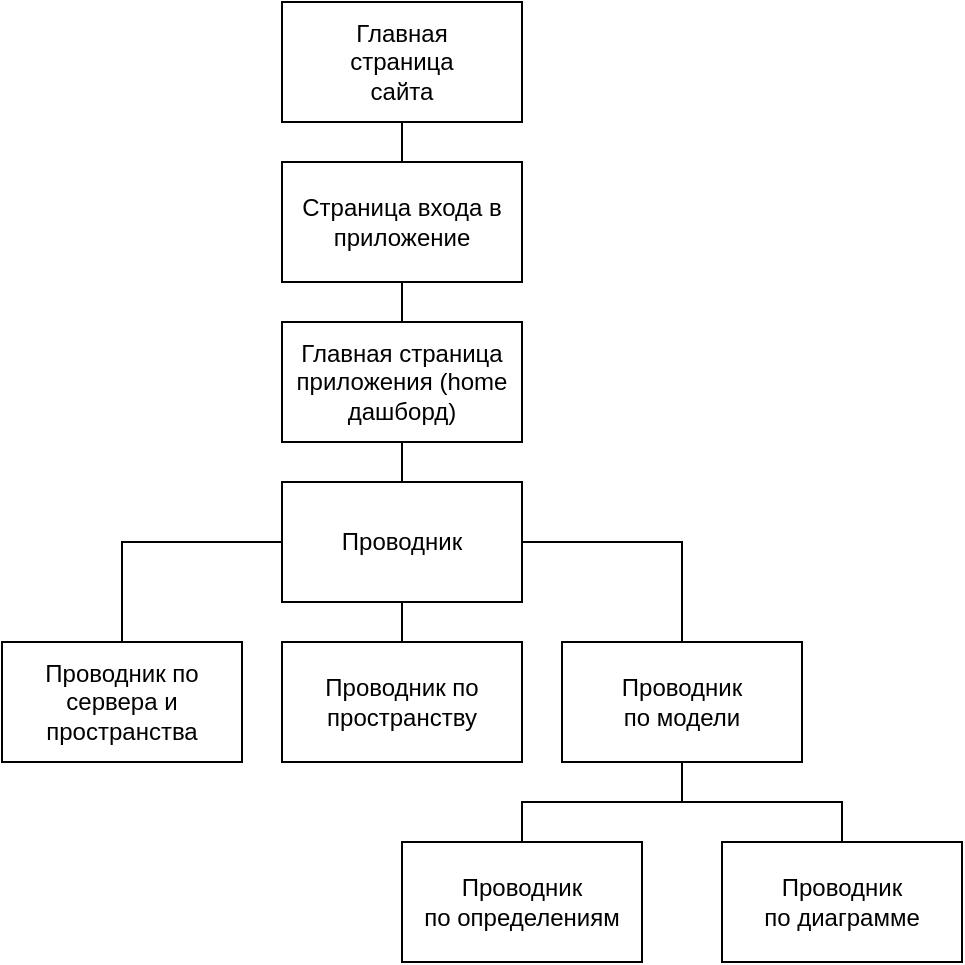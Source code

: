 <mxfile version="21.0.6" type="device"><diagram name="Страница 1" id="-fGHVgCZC5WefBQ-dxyH"><mxGraphModel dx="540" dy="360" grid="1" gridSize="10" guides="1" tooltips="1" connect="1" arrows="1" fold="1" page="1" pageScale="1" pageWidth="1654" pageHeight="1169" math="0" shadow="0"><root><mxCell id="0"/><mxCell id="1" parent="0"/><mxCell id="9ttujfcH9QLbM5ywPQxj-5" style="edgeStyle=orthogonalEdgeStyle;rounded=0;orthogonalLoop=1;jettySize=auto;html=1;entryX=0.5;entryY=0;entryDx=0;entryDy=0;startArrow=none;startFill=0;endArrow=none;endFill=0;" edge="1" parent="1" source="9ttujfcH9QLbM5ywPQxj-1" target="9ttujfcH9QLbM5ywPQxj-2"><mxGeometry relative="1" as="geometry"/></mxCell><mxCell id="9ttujfcH9QLbM5ywPQxj-1" value="Главная &lt;br&gt;страница&lt;br&gt;сайта" style="rounded=0;whiteSpace=wrap;html=1;" vertex="1" parent="1"><mxGeometry x="520" y="200" width="120" height="60" as="geometry"/></mxCell><mxCell id="9ttujfcH9QLbM5ywPQxj-6" style="edgeStyle=orthogonalEdgeStyle;shape=connector;rounded=0;orthogonalLoop=1;jettySize=auto;html=1;entryX=0.5;entryY=0;entryDx=0;entryDy=0;labelBackgroundColor=default;strokeColor=default;fontFamily=Helvetica;fontSize=11;fontColor=default;startArrow=none;startFill=0;endArrow=none;endFill=0;" edge="1" parent="1" source="9ttujfcH9QLbM5ywPQxj-2" target="9ttujfcH9QLbM5ywPQxj-3"><mxGeometry relative="1" as="geometry"/></mxCell><mxCell id="9ttujfcH9QLbM5ywPQxj-2" value="Страница входа в приложение" style="rounded=0;whiteSpace=wrap;html=1;" vertex="1" parent="1"><mxGeometry x="520" y="280" width="120" height="60" as="geometry"/></mxCell><mxCell id="9ttujfcH9QLbM5ywPQxj-9" style="edgeStyle=orthogonalEdgeStyle;shape=connector;rounded=0;orthogonalLoop=1;jettySize=auto;html=1;entryX=0.5;entryY=0;entryDx=0;entryDy=0;labelBackgroundColor=default;strokeColor=default;fontFamily=Helvetica;fontSize=11;fontColor=default;startArrow=none;startFill=0;endArrow=none;endFill=0;" edge="1" parent="1" source="9ttujfcH9QLbM5ywPQxj-3" target="9ttujfcH9QLbM5ywPQxj-4"><mxGeometry relative="1" as="geometry"/></mxCell><mxCell id="9ttujfcH9QLbM5ywPQxj-3" value="Главная страница приложения (home дашборд)" style="rounded=0;whiteSpace=wrap;html=1;" vertex="1" parent="1"><mxGeometry x="520" y="360" width="120" height="60" as="geometry"/></mxCell><mxCell id="9ttujfcH9QLbM5ywPQxj-14" style="edgeStyle=orthogonalEdgeStyle;shape=connector;rounded=0;orthogonalLoop=1;jettySize=auto;html=1;labelBackgroundColor=default;strokeColor=default;fontFamily=Helvetica;fontSize=11;fontColor=default;startArrow=none;startFill=0;endArrow=none;endFill=0;" edge="1" parent="1" source="9ttujfcH9QLbM5ywPQxj-4" target="9ttujfcH9QLbM5ywPQxj-10"><mxGeometry relative="1" as="geometry"/></mxCell><mxCell id="9ttujfcH9QLbM5ywPQxj-15" style="edgeStyle=orthogonalEdgeStyle;shape=connector;rounded=0;orthogonalLoop=1;jettySize=auto;html=1;entryX=0.5;entryY=0;entryDx=0;entryDy=0;labelBackgroundColor=default;strokeColor=default;fontFamily=Helvetica;fontSize=11;fontColor=default;startArrow=none;startFill=0;endArrow=none;endFill=0;" edge="1" parent="1" source="9ttujfcH9QLbM5ywPQxj-4" target="9ttujfcH9QLbM5ywPQxj-11"><mxGeometry relative="1" as="geometry"/></mxCell><mxCell id="9ttujfcH9QLbM5ywPQxj-16" style="edgeStyle=orthogonalEdgeStyle;shape=connector;rounded=0;orthogonalLoop=1;jettySize=auto;html=1;entryX=0.5;entryY=0;entryDx=0;entryDy=0;labelBackgroundColor=default;strokeColor=default;fontFamily=Helvetica;fontSize=11;fontColor=default;startArrow=none;startFill=0;endArrow=none;endFill=0;" edge="1" parent="1" source="9ttujfcH9QLbM5ywPQxj-4" target="9ttujfcH9QLbM5ywPQxj-12"><mxGeometry relative="1" as="geometry"/></mxCell><mxCell id="9ttujfcH9QLbM5ywPQxj-17" style="edgeStyle=orthogonalEdgeStyle;shape=connector;rounded=0;orthogonalLoop=1;jettySize=auto;html=1;entryX=0.5;entryY=0;entryDx=0;entryDy=0;labelBackgroundColor=default;strokeColor=default;fontFamily=Helvetica;fontSize=11;fontColor=default;startArrow=none;startFill=0;endArrow=none;endFill=0;exitX=0.5;exitY=1;exitDx=0;exitDy=0;" edge="1" parent="1" source="9ttujfcH9QLbM5ywPQxj-12" target="9ttujfcH9QLbM5ywPQxj-13"><mxGeometry relative="1" as="geometry"/></mxCell><mxCell id="9ttujfcH9QLbM5ywPQxj-4" value="Проводник" style="rounded=0;whiteSpace=wrap;html=1;" vertex="1" parent="1"><mxGeometry x="520" y="440" width="120" height="60" as="geometry"/></mxCell><mxCell id="9ttujfcH9QLbM5ywPQxj-10" value="Проводник по&lt;br&gt;сервера и пространства" style="rounded=0;whiteSpace=wrap;html=1;" vertex="1" parent="1"><mxGeometry x="380" y="520" width="120" height="60" as="geometry"/></mxCell><mxCell id="9ttujfcH9QLbM5ywPQxj-11" value="Проводник по&lt;br&gt;пространству" style="rounded=0;whiteSpace=wrap;html=1;" vertex="1" parent="1"><mxGeometry x="520" y="520" width="120" height="60" as="geometry"/></mxCell><mxCell id="9ttujfcH9QLbM5ywPQxj-19" style="edgeStyle=orthogonalEdgeStyle;shape=connector;rounded=0;orthogonalLoop=1;jettySize=auto;html=1;labelBackgroundColor=default;strokeColor=default;fontFamily=Helvetica;fontSize=11;fontColor=default;startArrow=none;startFill=0;endArrow=none;endFill=0;" edge="1" parent="1" source="9ttujfcH9QLbM5ywPQxj-12" target="9ttujfcH9QLbM5ywPQxj-18"><mxGeometry relative="1" as="geometry"/></mxCell><mxCell id="9ttujfcH9QLbM5ywPQxj-12" value="Проводник&lt;br&gt;по модели" style="rounded=0;whiteSpace=wrap;html=1;" vertex="1" parent="1"><mxGeometry x="660" y="520" width="120" height="60" as="geometry"/></mxCell><mxCell id="9ttujfcH9QLbM5ywPQxj-13" value="Проводник&lt;br&gt;по диаграмме" style="rounded=0;whiteSpace=wrap;html=1;" vertex="1" parent="1"><mxGeometry x="740" y="620" width="120" height="60" as="geometry"/></mxCell><mxCell id="9ttujfcH9QLbM5ywPQxj-18" value="Проводник&lt;br&gt;по определениям" style="rounded=0;whiteSpace=wrap;html=1;" vertex="1" parent="1"><mxGeometry x="580" y="620" width="120" height="60" as="geometry"/></mxCell></root></mxGraphModel></diagram></mxfile>